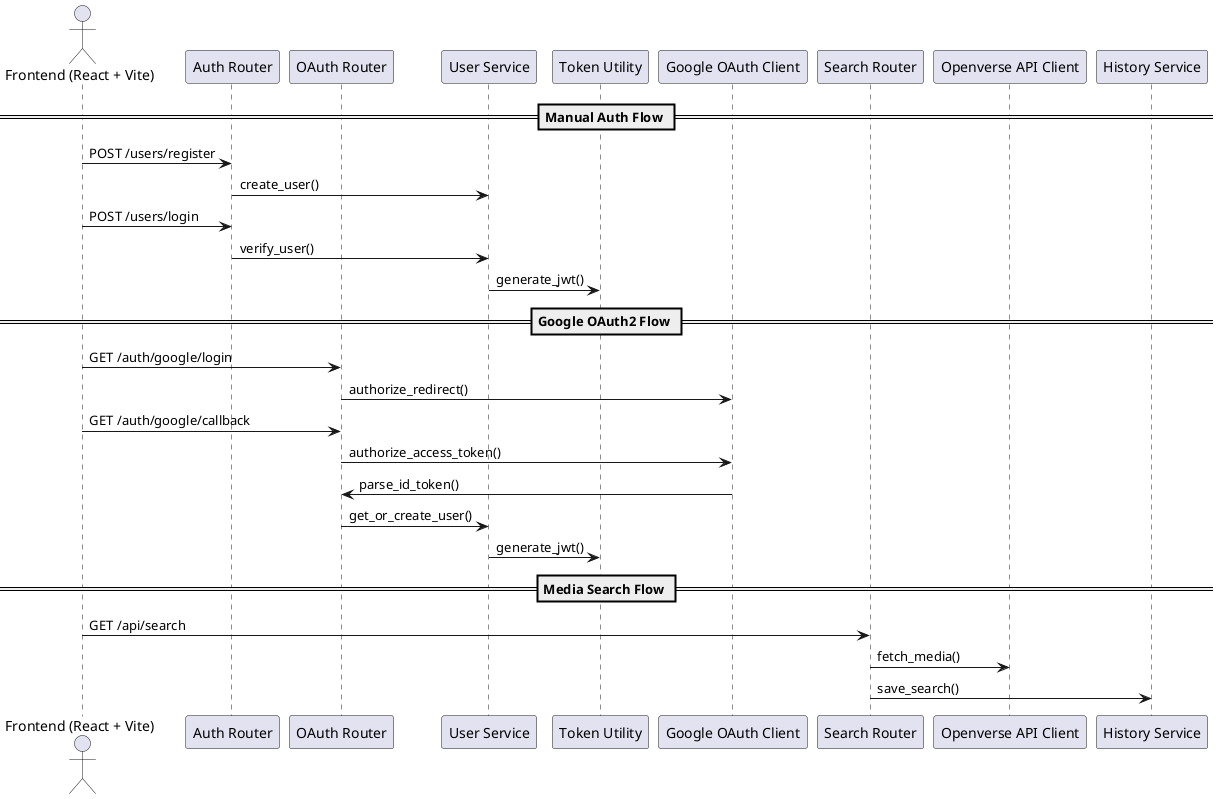 @startuml BusinessLogicLayer
actor "Frontend (React + Vite)" as Frontend
participant "Auth Router" as AuthRouter
participant "OAuth Router" as OAuthRouter
participant "User Service" as UserService
participant "Token Utility" as TokenUtil
participant "Google OAuth Client" as GoogleClient
participant "Search Router" as SearchRouter
participant "Openverse API Client" as OpenverseClient
participant "History Service" as HistoryService

== Manual Auth Flow ==
Frontend -> AuthRouter : POST /users/register
AuthRouter -> UserService : create_user()

Frontend -> AuthRouter : POST /users/login
AuthRouter -> UserService : verify_user()
UserService -> TokenUtil : generate_jwt()

== Google OAuth2 Flow ==
Frontend -> OAuthRouter : GET /auth/google/login
OAuthRouter -> GoogleClient : authorize_redirect()

Frontend -> OAuthRouter : GET /auth/google/callback
OAuthRouter -> GoogleClient : authorize_access_token()
GoogleClient -> OAuthRouter : parse_id_token()
OAuthRouter -> UserService : get_or_create_user()
UserService -> TokenUtil : generate_jwt()

== Media Search Flow ==
Frontend -> SearchRouter : GET /api/search
SearchRouter -> OpenverseClient : fetch_media()
SearchRouter -> HistoryService : save_search()

@enduml
